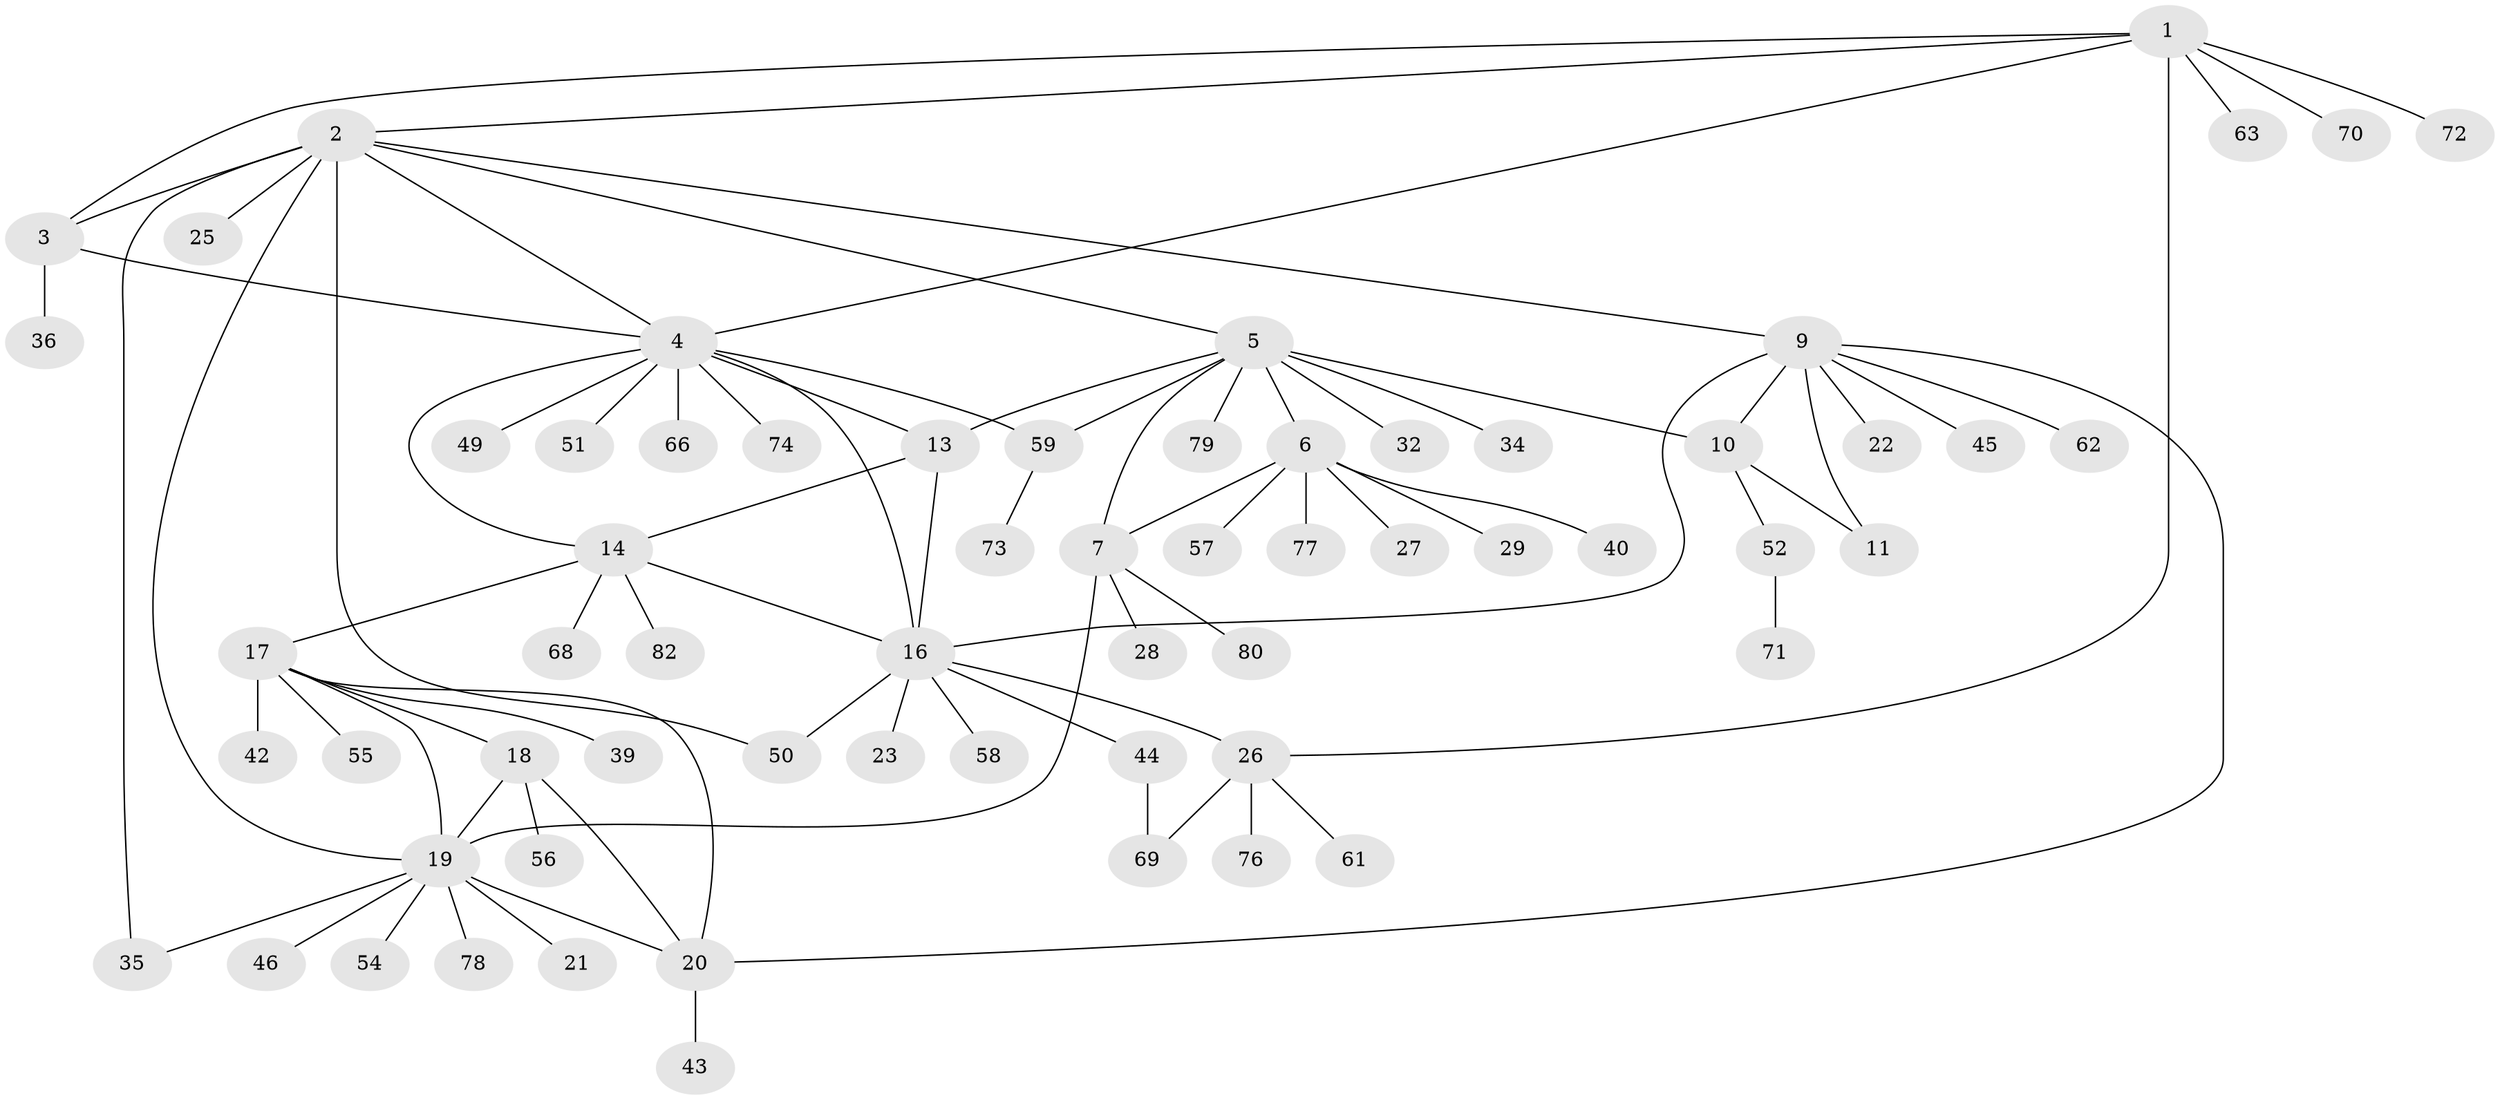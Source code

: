 // original degree distribution, {8: 0.03614457831325301, 10: 0.03614457831325301, 5: 0.03614457831325301, 7: 0.03614457831325301, 11: 0.012048192771084338, 6: 0.04819277108433735, 4: 0.04819277108433735, 1: 0.6144578313253012, 3: 0.07228915662650602, 2: 0.060240963855421686}
// Generated by graph-tools (version 1.1) at 2025/11/02/27/25 16:11:37]
// undirected, 63 vertices, 84 edges
graph export_dot {
graph [start="1"]
  node [color=gray90,style=filled];
  1 [super="+31"];
  2 [super="+24"];
  3 [super="+38"];
  4 [super="+15"];
  5 [super="+75"];
  6 [super="+8"];
  7;
  9 [super="+12"];
  10 [super="+41"];
  11 [super="+37"];
  13;
  14 [super="+64"];
  16 [super="+60"];
  17 [super="+65"];
  18 [super="+30"];
  19 [super="+33"];
  20 [super="+48"];
  21;
  22;
  23;
  25;
  26 [super="+47"];
  27;
  28;
  29;
  32;
  34;
  35;
  36;
  39;
  40;
  42;
  43;
  44 [super="+81"];
  45;
  46;
  49;
  50 [super="+53"];
  51;
  52 [super="+67"];
  54;
  55;
  56;
  57;
  58;
  59;
  61;
  62;
  63;
  66;
  68;
  69;
  70;
  71 [super="+83"];
  72;
  73;
  74;
  76;
  77;
  78;
  79;
  80;
  82;
  1 -- 2;
  1 -- 3;
  1 -- 4;
  1 -- 26;
  1 -- 63;
  1 -- 70;
  1 -- 72;
  2 -- 3;
  2 -- 4;
  2 -- 5;
  2 -- 9 [weight=2];
  2 -- 19;
  2 -- 25;
  2 -- 35;
  2 -- 50 [weight=2];
  3 -- 4;
  3 -- 36;
  4 -- 49;
  4 -- 59;
  4 -- 74;
  4 -- 16;
  4 -- 66;
  4 -- 51;
  4 -- 13;
  4 -- 14;
  5 -- 6 [weight=2];
  5 -- 7;
  5 -- 10;
  5 -- 13;
  5 -- 32;
  5 -- 34;
  5 -- 59;
  5 -- 79;
  6 -- 7 [weight=2];
  6 -- 27;
  6 -- 29;
  6 -- 40;
  6 -- 77;
  6 -- 57;
  7 -- 19;
  7 -- 28;
  7 -- 80;
  9 -- 10 [weight=2];
  9 -- 11 [weight=2];
  9 -- 20;
  9 -- 22;
  9 -- 45;
  9 -- 62;
  9 -- 16;
  10 -- 11;
  10 -- 52;
  13 -- 14;
  13 -- 16;
  14 -- 16;
  14 -- 17;
  14 -- 68;
  14 -- 82;
  16 -- 23;
  16 -- 44;
  16 -- 50;
  16 -- 58;
  16 -- 26;
  17 -- 18;
  17 -- 19;
  17 -- 20;
  17 -- 39;
  17 -- 42;
  17 -- 55;
  18 -- 19;
  18 -- 20;
  18 -- 56;
  19 -- 20;
  19 -- 21;
  19 -- 35;
  19 -- 54;
  19 -- 78;
  19 -- 46;
  20 -- 43;
  26 -- 61;
  26 -- 76;
  26 -- 69;
  44 -- 69;
  52 -- 71;
  59 -- 73;
}
